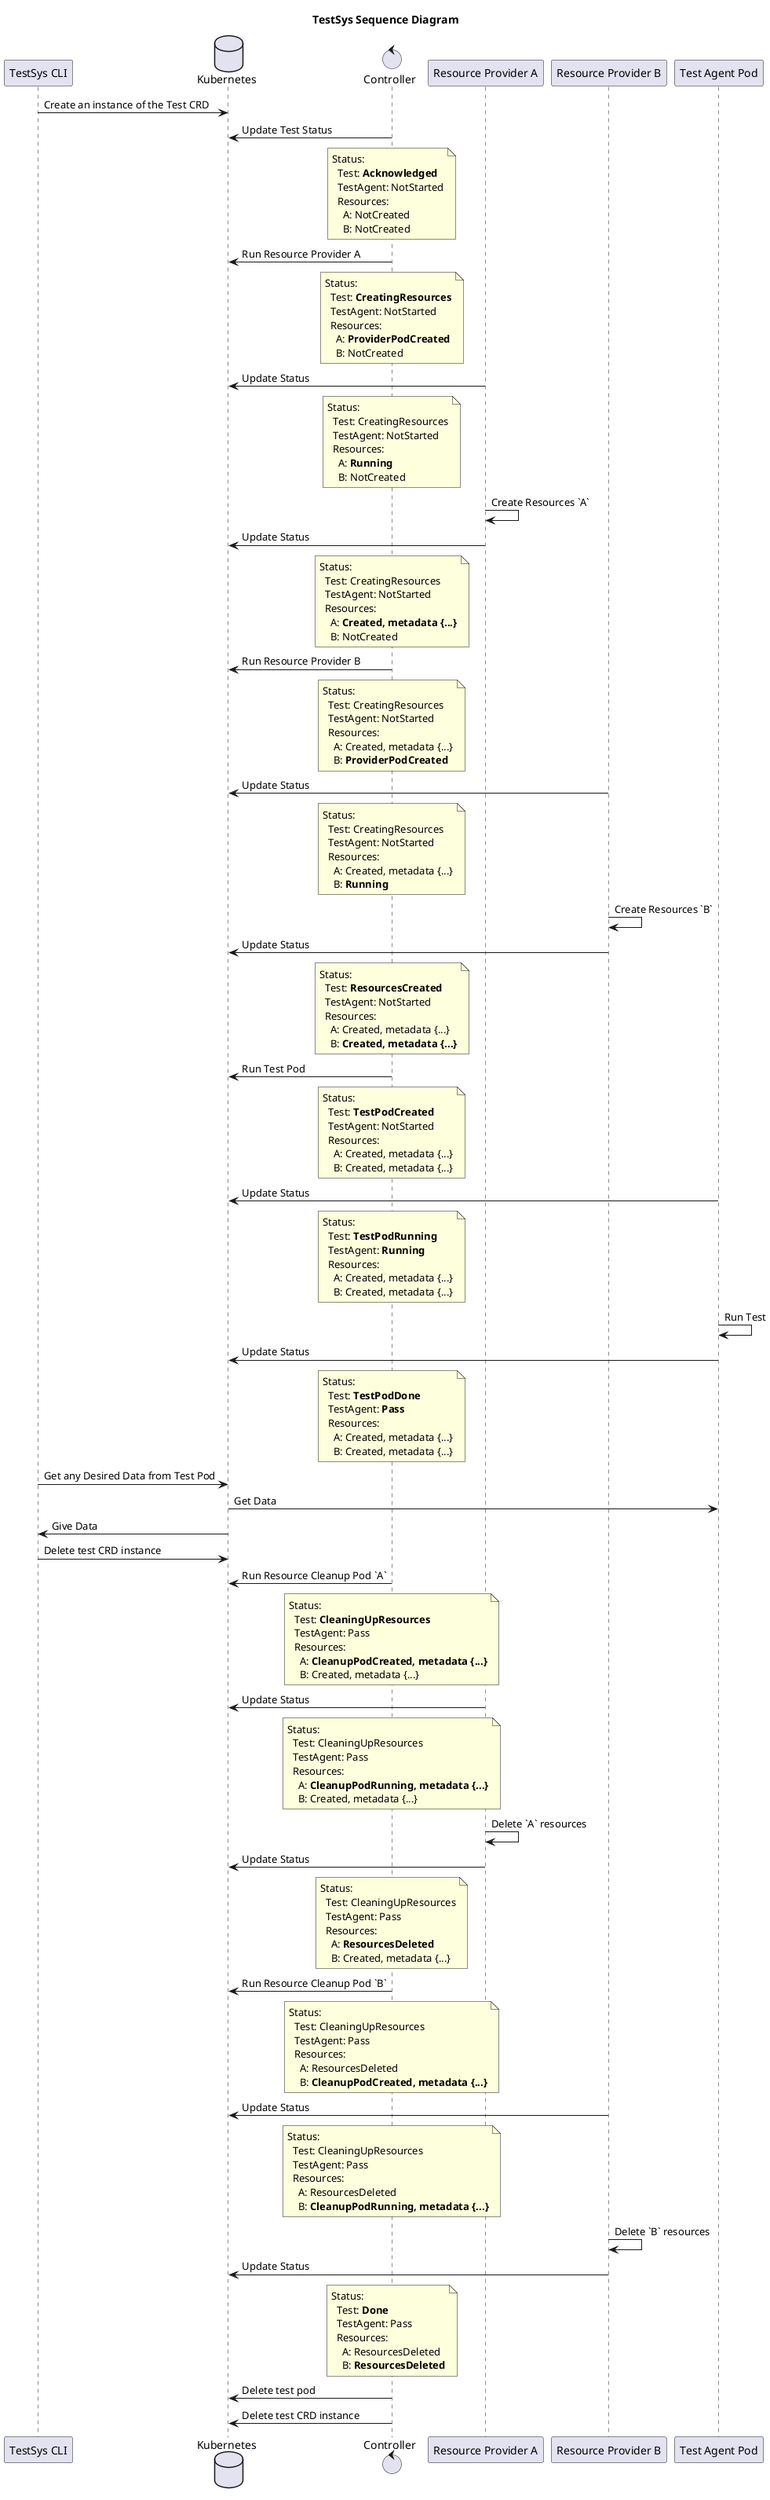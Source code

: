 ' render with:
' docker run -d -p 8080:8080 plantuml/plantuml-server:jetty
' http://localhost:8080
@startuml
title TestSys Sequence Diagram

participant "TestSys CLI"                  as cli
database    "Kubernetes"                   as k8s
control     "Controller"                   as ctl
participant "Resource Provider A"          as raa
participant "Resource Provider B"          as rab
participant "Test Agent Pod"               as ta

cli -> k8s: \
Create an instance of the Test CRD

''''''''''''''''''''''''''''''''''''''''''''''''''

ctl -> k8s: \
Update Test Status

note over ctl:\
Status:\n\
  Test: **Acknowledged**\n\
  TestAgent: NotStarted\n\
  Resources:\n\
    A: NotCreated\n\
    B: NotCreated

''''''''''''''''''''''''''''''''''''''''''''''''''
' Resource Provider A
''''''''''''''''''''''''''''''''''''''''''''''''''

ctl -> k8s: \
Run Resource Provider A

note over ctl:\
Status:\n\
  Test: **CreatingResources**\n\
  TestAgent: NotStarted\n\
  Resources:\n\
    A: **ProviderPodCreated**\n\
    B: NotCreated

''''''''''''''''''''''''''''''''''''''''''''''''''

raa -> k8s: \
Update Status

note over ctl:\
Status:\n\
  Test: CreatingResources\n\
  TestAgent: NotStarted\n\
  Resources:\n\
    A: **Running**\n\
    B: NotCreated

raa -> raa: \
Create Resources `A`

''''''''''''''''''''''''''''''''''''''''''''''''''

raa -> k8s: \
Update Status

note over ctl:\
Status:\n\
  Test: CreatingResources\n\
  TestAgent: NotStarted\n\
  Resources:\n\
    A: **Created, metadata {...}**\n\
    B: NotCreated

''''''''''''''''''''''''''''''''''''''''''''''''''
' Resource Provider B
''''''''''''''''''''''''''''''''''''''''''''''''''

ctl -> k8s: \
Run Resource Provider B

note over ctl:\
Status:\n\
  Test: CreatingResources\n\
  TestAgent: NotStarted\n\
  Resources:\n\
    A: Created, metadata {...}\n\
    B: **ProviderPodCreated**

''''''''''''''''''''''''''''''''''''''''''''''''''

rab -> k8s: \
Update Status

note over ctl:\
Status:\n\
  Test: CreatingResources\n\
  TestAgent: NotStarted\n\
  Resources:\n\
    A: Created, metadata {...}\n\
    B: **Running**

rab -> rab: \
Create Resources `B`

''''''''''''''''''''''''''''''''''''''''''''''''''

rab -> k8s: \
Update Status

note over ctl:\
Status:\n\
  Test: **ResourcesCreated**\n\
  TestAgent: NotStarted\n\
  Resources:\n\
    A: Created, metadata {...}\n\
    B: **Created, metadata {...}**

''''''''''''''''''''''''''''''''''''''''''''''''''
' Run the Test
''''''''''''''''''''''''''''''''''''''''''''''''''

ctl -> k8s: \
Run Test Pod

note over ctl:\
Status:\n\
  Test: **TestPodCreated**\n\
  TestAgent: NotStarted\n\
  Resources:\n\
    A: Created, metadata {...}\n\
    B: Created, metadata {...}

''''''''''''''''''''''''''''''''''''''''''''''''''

ta -> k8s: \
Update Status

note over ctl:\
Status:\n\
  Test: **TestPodRunning**\n\
  TestAgent: **Running**\n\
  Resources:\n\
    A: Created, metadata {...}\n\
    B: Created, metadata {...}

ta -> ta: \
Run Test

''''''''''''''''''''''''''''''''''''''''''''''''''

ta -> k8s: \
Update Status

note over ctl:\
Status:\n\
  Test: **TestPodDone**\n\
  TestAgent: **Pass**\n\
  Resources:\n\
    A: Created, metadata {...}\n\
    B: Created, metadata {...}

''''''''''''''''''''''''''''''''''''''''''''''''''
' Cleanup
''''''''''''''''''''''''''''''''''''''''''''''''''
' newpage ?? not working/usable?

cli -> k8s: Get any Desired Data from Test Pod
k8s -> ta: Get Data
k8s -> cli: Give Data
cli -> k8s: Delete test CRD instance

''''''''''''''''''''''''''''''''''''''''''''''''''
' Delete Resource A
''''''''''''''''''''''''''''''''''''''''''''''''''

ctl -> k8s: \
Run Resource Cleanup Pod `A`

note over ctl:\
Status:\n\
  Test: **CleaningUpResources**\n\
  TestAgent: Pass\n\
  Resources:\n\
    A: **CleanupPodCreated, metadata {...}**\n\
    B: Created, metadata {...}

raa -> k8s: \
Update Status

note over ctl:\
Status:\n\
  Test: CleaningUpResources\n\
  TestAgent: Pass\n\
  Resources:\n\
    A: **CleanupPodRunning, metadata {...}**\n\
    B: Created, metadata {...}

raa -> raa: Delete `A` resources

raa -> k8s: \
Update Status

note over ctl:\
Status:\n\
  Test: CleaningUpResources\n\
  TestAgent: Pass\n\
  Resources:\n\
    A: **ResourcesDeleted**\n\
    B: Created, metadata {...}

''''''''''''''''''''''''''''''''''''''''''''''''''
' Delete Resource B
''''''''''''''''''''''''''''''''''''''''''''''''''

ctl -> k8s: \
Run Resource Cleanup Pod `B`

note over ctl:\
Status:\n\
  Test: CleaningUpResources\n\
  TestAgent: Pass\n\
  Resources:\n\
    A: ResourcesDeleted\n\
    B: **CleanupPodCreated, metadata {...}**

rab -> k8s: \
Update Status

note over ctl:\
Status:\n\
  Test: CleaningUpResources\n\
  TestAgent: Pass\n\
  Resources:\n\
    A: ResourcesDeleted\n\
    B: **CleanupPodRunning, metadata {...}**

rab -> rab: Delete `B` resources

rab -> k8s: \
Update Status

note over ctl:\
Status:\n\
  Test: **Done**\n\
  TestAgent: Pass\n\
  Resources:\n\
    A: ResourcesDeleted\n\
    B: **ResourcesDeleted**

ctl -> k8s: Delete test pod
ctl -> k8s: Delete test CRD instance

@enduml
